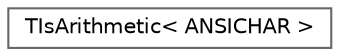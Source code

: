 digraph "Graphical Class Hierarchy"
{
 // INTERACTIVE_SVG=YES
 // LATEX_PDF_SIZE
  bgcolor="transparent";
  edge [fontname=Helvetica,fontsize=10,labelfontname=Helvetica,labelfontsize=10];
  node [fontname=Helvetica,fontsize=10,shape=box,height=0.2,width=0.4];
  rankdir="LR";
  Node0 [id="Node000000",label="TIsArithmetic\< ANSICHAR \>",height=0.2,width=0.4,color="grey40", fillcolor="white", style="filled",URL="$d3/dc1/structTIsArithmetic_3_01ANSICHAR_01_4.html",tooltip=" "];
}
